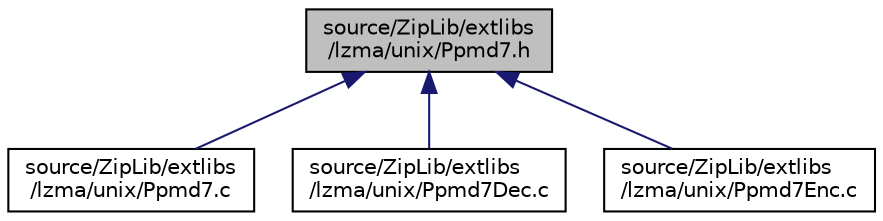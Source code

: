 digraph "source/ZipLib/extlibs/lzma/unix/Ppmd7.h"
{
 // LATEX_PDF_SIZE
  edge [fontname="Helvetica",fontsize="10",labelfontname="Helvetica",labelfontsize="10"];
  node [fontname="Helvetica",fontsize="10",shape=record];
  Node1 [label="source/ZipLib/extlibs\l/lzma/unix/Ppmd7.h",height=0.2,width=0.4,color="black", fillcolor="grey75", style="filled", fontcolor="black",tooltip=" "];
  Node1 -> Node2 [dir="back",color="midnightblue",fontsize="10",style="solid",fontname="Helvetica"];
  Node2 [label="source/ZipLib/extlibs\l/lzma/unix/Ppmd7.c",height=0.2,width=0.4,color="black", fillcolor="white", style="filled",URL="$unix_2_ppmd7_8c.html",tooltip=" "];
  Node1 -> Node3 [dir="back",color="midnightblue",fontsize="10",style="solid",fontname="Helvetica"];
  Node3 [label="source/ZipLib/extlibs\l/lzma/unix/Ppmd7Dec.c",height=0.2,width=0.4,color="black", fillcolor="white", style="filled",URL="$unix_2_ppmd7_dec_8c.html",tooltip=" "];
  Node1 -> Node4 [dir="back",color="midnightblue",fontsize="10",style="solid",fontname="Helvetica"];
  Node4 [label="source/ZipLib/extlibs\l/lzma/unix/Ppmd7Enc.c",height=0.2,width=0.4,color="black", fillcolor="white", style="filled",URL="$unix_2_ppmd7_enc_8c.html",tooltip=" "];
}
